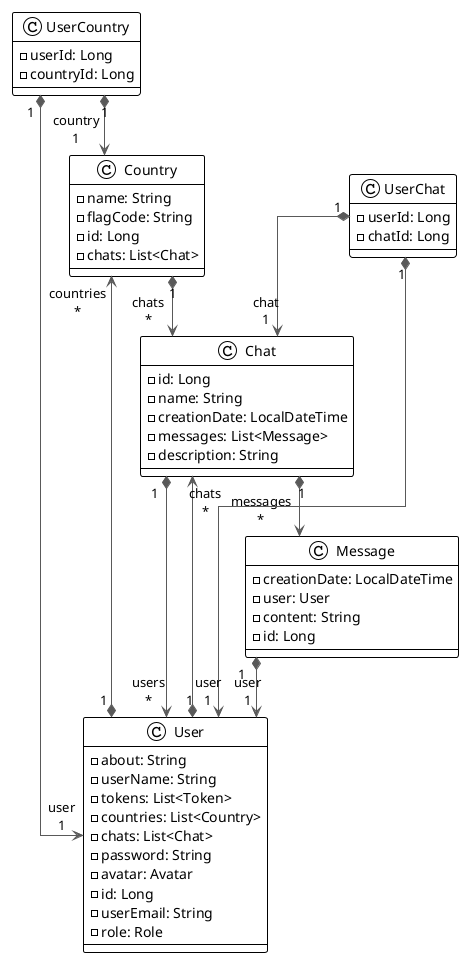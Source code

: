 @startuml

!theme plain
top to bottom direction
skinparam linetype ortho

class Country {
  - name: String
  - flagCode: String
  - id: Long
  - chats: List<Chat>
}

class Message {
  - creationDate: LocalDateTime
  - user: User
  - content: String
  - id: Long
}

class Chat {
  - id: Long
  - name: String
  - creationDate: LocalDateTime
  - messages: List<Message>
  - description: String
}

class User {
  - about: String
  - userName: String
  - tokens: List<Token>
  - countries: List<Country>
  - chats: List<Chat>
  - password: String
  - avatar: Avatar
  - id: Long
  - userEmail: String
  - role: Role
}

class UserCountry {
  - userId: Long
  - countryId: Long
}

class UserChat {
  - userId: Long
  - chatId: Long
}

Country      "1" *-[#595959,plain]-> "chats\n*" Chat
Chat         "1" *-[#595959,plain]-> "messages\n*" Message
User         "1" *-[#595959,plain]-> "countries\n*" Country
User         "1" *-[#595959,plain]-> "chats\n*" Chat
Message      "1" *-[#595959,plain]-> "user\n1" User
Chat         "1" *-[#595959,plain]-> "users\n*" User

UserCountry  "1" *-[#595959,plain]-> "user\n1" User
UserCountry  "1" *-[#595959,plain]-> "country\n1" Country

UserChat     "1" *-[#595959,plain]-> "user\n1" User
UserChat     "1" *-[#595959,plain]-> "chat\n1" Chat

@enduml
